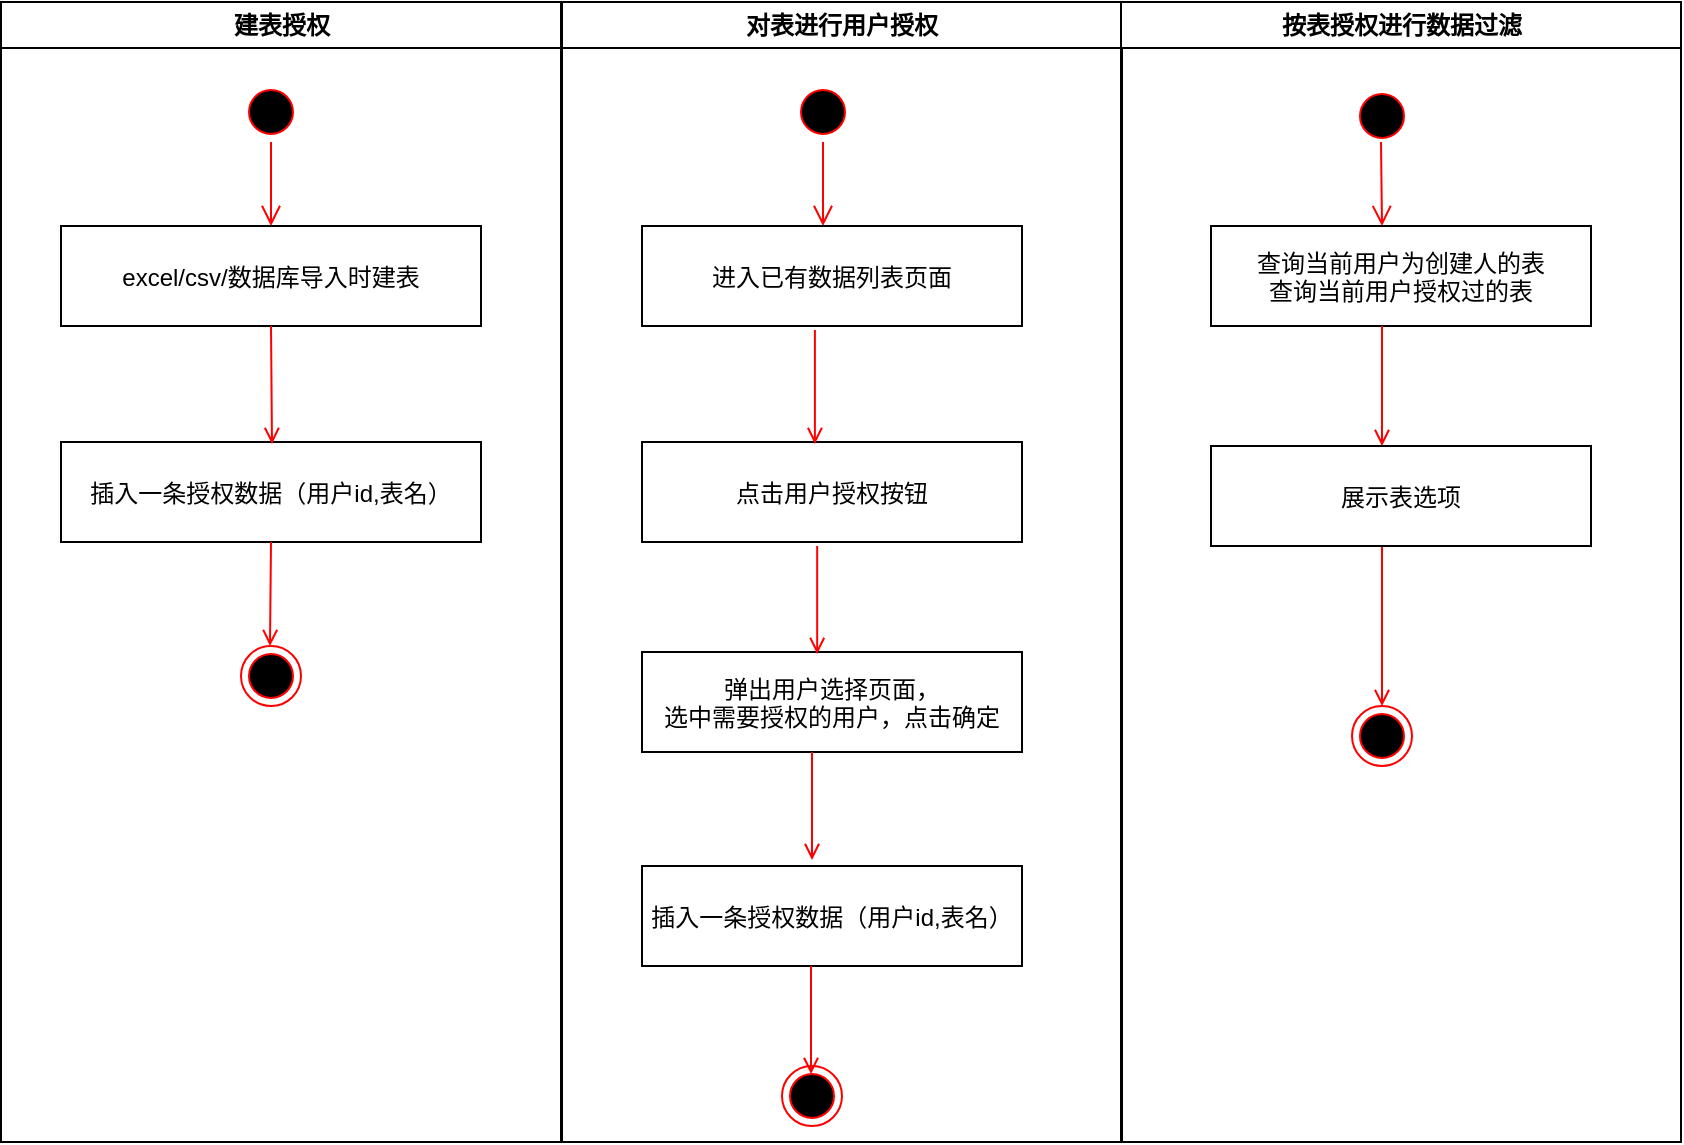 <mxfile version="14.1.9" type="github">
  <diagram name="Page-1" id="e7e014a7-5840-1c2e-5031-d8a46d1fe8dd">
    <mxGraphModel dx="1422" dy="762" grid="1" gridSize="10" guides="1" tooltips="1" connect="1" arrows="1" fold="1" page="1" pageScale="1" pageWidth="1169" pageHeight="826" background="#ffffff" math="0" shadow="0">
      <root>
        <mxCell id="0" />
        <mxCell id="1" parent="0" />
        <mxCell id="2" value="建表授权" style="swimlane;whiteSpace=wrap" parent="1" vertex="1">
          <mxGeometry x="164.5" y="128" width="280" height="570" as="geometry" />
        </mxCell>
        <mxCell id="5" value="" style="ellipse;shape=startState;fillColor=#000000;strokeColor=#ff0000;" parent="2" vertex="1">
          <mxGeometry x="120" y="40" width="30" height="30" as="geometry" />
        </mxCell>
        <mxCell id="6" value="" style="edgeStyle=elbowEdgeStyle;elbow=horizontal;verticalAlign=bottom;endArrow=open;endSize=8;strokeColor=#FF0000;endFill=1;rounded=0" parent="2" source="5" target="7" edge="1">
          <mxGeometry x="100" y="40" as="geometry">
            <mxPoint x="115" y="110" as="targetPoint" />
          </mxGeometry>
        </mxCell>
        <mxCell id="7" value="excel/csv/数据库导入时建表" style="" parent="2" vertex="1">
          <mxGeometry x="30" y="112" width="210" height="50" as="geometry" />
        </mxCell>
        <mxCell id="8" value="插入一条授权数据（用户id,表名）" style="" parent="2" vertex="1">
          <mxGeometry x="30" y="220" width="210" height="50" as="geometry" />
        </mxCell>
        <mxCell id="9" value="" style="endArrow=open;strokeColor=#FF0000;endFill=1;rounded=0;exitX=0.5;exitY=1;exitDx=0;exitDy=0;" parent="2" source="7" edge="1">
          <mxGeometry relative="1" as="geometry">
            <mxPoint x="114.5" y="160" as="sourcePoint" />
            <mxPoint x="135.5" y="221" as="targetPoint" />
            <Array as="points">
              <mxPoint x="135.5" y="221" />
            </Array>
          </mxGeometry>
        </mxCell>
        <mxCell id="OamSfIkwXFLza6yoQez--42" value="" style="ellipse;html=1;shape=endState;fillColor=#000000;strokeColor=#ff0000;" vertex="1" parent="2">
          <mxGeometry x="120" y="322" width="30" height="30" as="geometry" />
        </mxCell>
        <mxCell id="OamSfIkwXFLza6yoQez--43" value="" style="endArrow=open;strokeColor=#FF0000;endFill=1;rounded=0;exitX=0.5;exitY=1;exitDx=0;exitDy=0;" edge="1" parent="2" source="8">
          <mxGeometry relative="1" as="geometry">
            <mxPoint x="148.344" y="270" as="sourcePoint" />
            <mxPoint x="134.5" y="322" as="targetPoint" />
          </mxGeometry>
        </mxCell>
        <mxCell id="3" value="对表进行用户授权" style="swimlane;whiteSpace=wrap" parent="1" vertex="1">
          <mxGeometry x="445" y="128" width="280" height="570" as="geometry" />
        </mxCell>
        <mxCell id="13" value="" style="ellipse;shape=startState;fillColor=#000000;strokeColor=#ff0000;" parent="3" vertex="1">
          <mxGeometry x="115.5" y="40" width="30" height="30" as="geometry" />
        </mxCell>
        <mxCell id="14" value="" style="edgeStyle=elbowEdgeStyle;elbow=horizontal;verticalAlign=bottom;endArrow=open;endSize=8;strokeColor=#FF0000;endFill=1;rounded=0" parent="3" source="13" target="15" edge="1">
          <mxGeometry x="95.5" y="20" as="geometry">
            <mxPoint x="110.5" y="90" as="targetPoint" />
          </mxGeometry>
        </mxCell>
        <mxCell id="15" value="进入已有数据列表页面" style="" parent="3" vertex="1">
          <mxGeometry x="40" y="112" width="190" height="50" as="geometry" />
        </mxCell>
        <mxCell id="16" value="点击用户授权按钮" style="" parent="3" vertex="1">
          <mxGeometry x="40" y="220" width="190" height="50" as="geometry" />
        </mxCell>
        <mxCell id="17" value="" style="endArrow=open;strokeColor=#FF0000;endFill=1;rounded=0;entryX=0.455;entryY=0.02;entryDx=0;entryDy=0;entryPerimeter=0;exitX=0.455;exitY=1.04;exitDx=0;exitDy=0;exitPerimeter=0;" parent="3" source="15" target="16" edge="1">
          <mxGeometry relative="1" as="geometry">
            <mxPoint x="126.5" y="172" as="sourcePoint" />
            <mxPoint x="120.5" y="221" as="targetPoint" />
          </mxGeometry>
        </mxCell>
        <mxCell id="18" value="弹出用户选择页面，&#xa;选中需要授权的用户，点击确定" style="" parent="3" vertex="1">
          <mxGeometry x="40" y="325" width="190" height="50" as="geometry" />
        </mxCell>
        <mxCell id="19" value="" style="endArrow=open;strokeColor=#FF0000;endFill=1;rounded=0;exitX=0.461;exitY=1.04;exitDx=0;exitDy=0;exitPerimeter=0;entryX=0.461;entryY=0.02;entryDx=0;entryDy=0;entryPerimeter=0;" parent="3" source="16" target="18" edge="1">
          <mxGeometry relative="1" as="geometry" />
        </mxCell>
        <mxCell id="OamSfIkwXFLza6yoQez--41" value="" style="ellipse;html=1;shape=endState;fillColor=#000000;strokeColor=#ff0000;" vertex="1" parent="3">
          <mxGeometry x="110" y="532" width="30" height="30" as="geometry" />
        </mxCell>
        <mxCell id="OamSfIkwXFLza6yoQez--45" value="" style="endArrow=open;strokeColor=#FF0000;endFill=1;rounded=0;exitX=0.461;exitY=1.04;exitDx=0;exitDy=0;exitPerimeter=0;entryX=0.461;entryY=0.02;entryDx=0;entryDy=0;entryPerimeter=0;" edge="1" parent="3">
          <mxGeometry relative="1" as="geometry">
            <mxPoint x="125.0" y="375" as="sourcePoint" />
            <mxPoint x="125.0" y="429" as="targetPoint" />
          </mxGeometry>
        </mxCell>
        <mxCell id="OamSfIkwXFLza6yoQez--46" value="插入一条授权数据（用户id,表名）" style="" vertex="1" parent="3">
          <mxGeometry x="40" y="432" width="190" height="50" as="geometry" />
        </mxCell>
        <mxCell id="OamSfIkwXFLza6yoQez--52" value="" style="endArrow=open;strokeColor=#FF0000;endFill=1;rounded=0;exitX=0.461;exitY=1.04;exitDx=0;exitDy=0;exitPerimeter=0;entryX=0.461;entryY=0.02;entryDx=0;entryDy=0;entryPerimeter=0;" edge="1" parent="3">
          <mxGeometry relative="1" as="geometry">
            <mxPoint x="124.5" y="482" as="sourcePoint" />
            <mxPoint x="124.5" y="536" as="targetPoint" />
          </mxGeometry>
        </mxCell>
        <mxCell id="4" value="按表授权进行数据过滤" style="swimlane;whiteSpace=wrap" parent="1" vertex="1">
          <mxGeometry x="724.5" y="128" width="280" height="570" as="geometry" />
        </mxCell>
        <mxCell id="38" value="" style="ellipse;shape=endState;fillColor=#000000;strokeColor=#ff0000" parent="4" vertex="1">
          <mxGeometry x="115.5" y="352" width="30" height="30" as="geometry" />
        </mxCell>
        <mxCell id="39" value="" style="endArrow=open;strokeColor=#FF0000;endFill=1;rounded=0" parent="4" edge="1">
          <mxGeometry relative="1" as="geometry">
            <mxPoint x="130.5" y="272" as="sourcePoint" />
            <mxPoint x="130.5" y="352" as="targetPoint" />
          </mxGeometry>
        </mxCell>
        <mxCell id="OamSfIkwXFLza6yoQez--47" value="" style="ellipse;shape=startState;fillColor=#000000;strokeColor=#ff0000;" vertex="1" parent="4">
          <mxGeometry x="115.5" y="42" width="30" height="30" as="geometry" />
        </mxCell>
        <mxCell id="OamSfIkwXFLza6yoQez--49" value="查询当前用户为创建人的表&#xa;查询当前用户授权过的表" style="" vertex="1" parent="4">
          <mxGeometry x="45" y="112" width="190" height="50" as="geometry" />
        </mxCell>
        <mxCell id="OamSfIkwXFLza6yoQez--50" value="" style="edgeStyle=elbowEdgeStyle;elbow=horizontal;verticalAlign=bottom;endArrow=open;endSize=8;strokeColor=#FF0000;endFill=1;rounded=0" edge="1" parent="4">
          <mxGeometry x="-350" y="-108" as="geometry">
            <mxPoint x="130.5" y="112" as="targetPoint" />
            <mxPoint x="130" y="70" as="sourcePoint" />
          </mxGeometry>
        </mxCell>
        <mxCell id="OamSfIkwXFLza6yoQez--51" value="展示表选项" style="" vertex="1" parent="4">
          <mxGeometry x="45" y="222" width="190" height="50" as="geometry" />
        </mxCell>
        <mxCell id="OamSfIkwXFLza6yoQez--53" value="" style="endArrow=open;strokeColor=#FF0000;endFill=1;rounded=0" edge="1" parent="4">
          <mxGeometry relative="1" as="geometry">
            <mxPoint x="130.5" y="162" as="sourcePoint" />
            <mxPoint x="130.5" y="222" as="targetPoint" />
          </mxGeometry>
        </mxCell>
      </root>
    </mxGraphModel>
  </diagram>
</mxfile>
